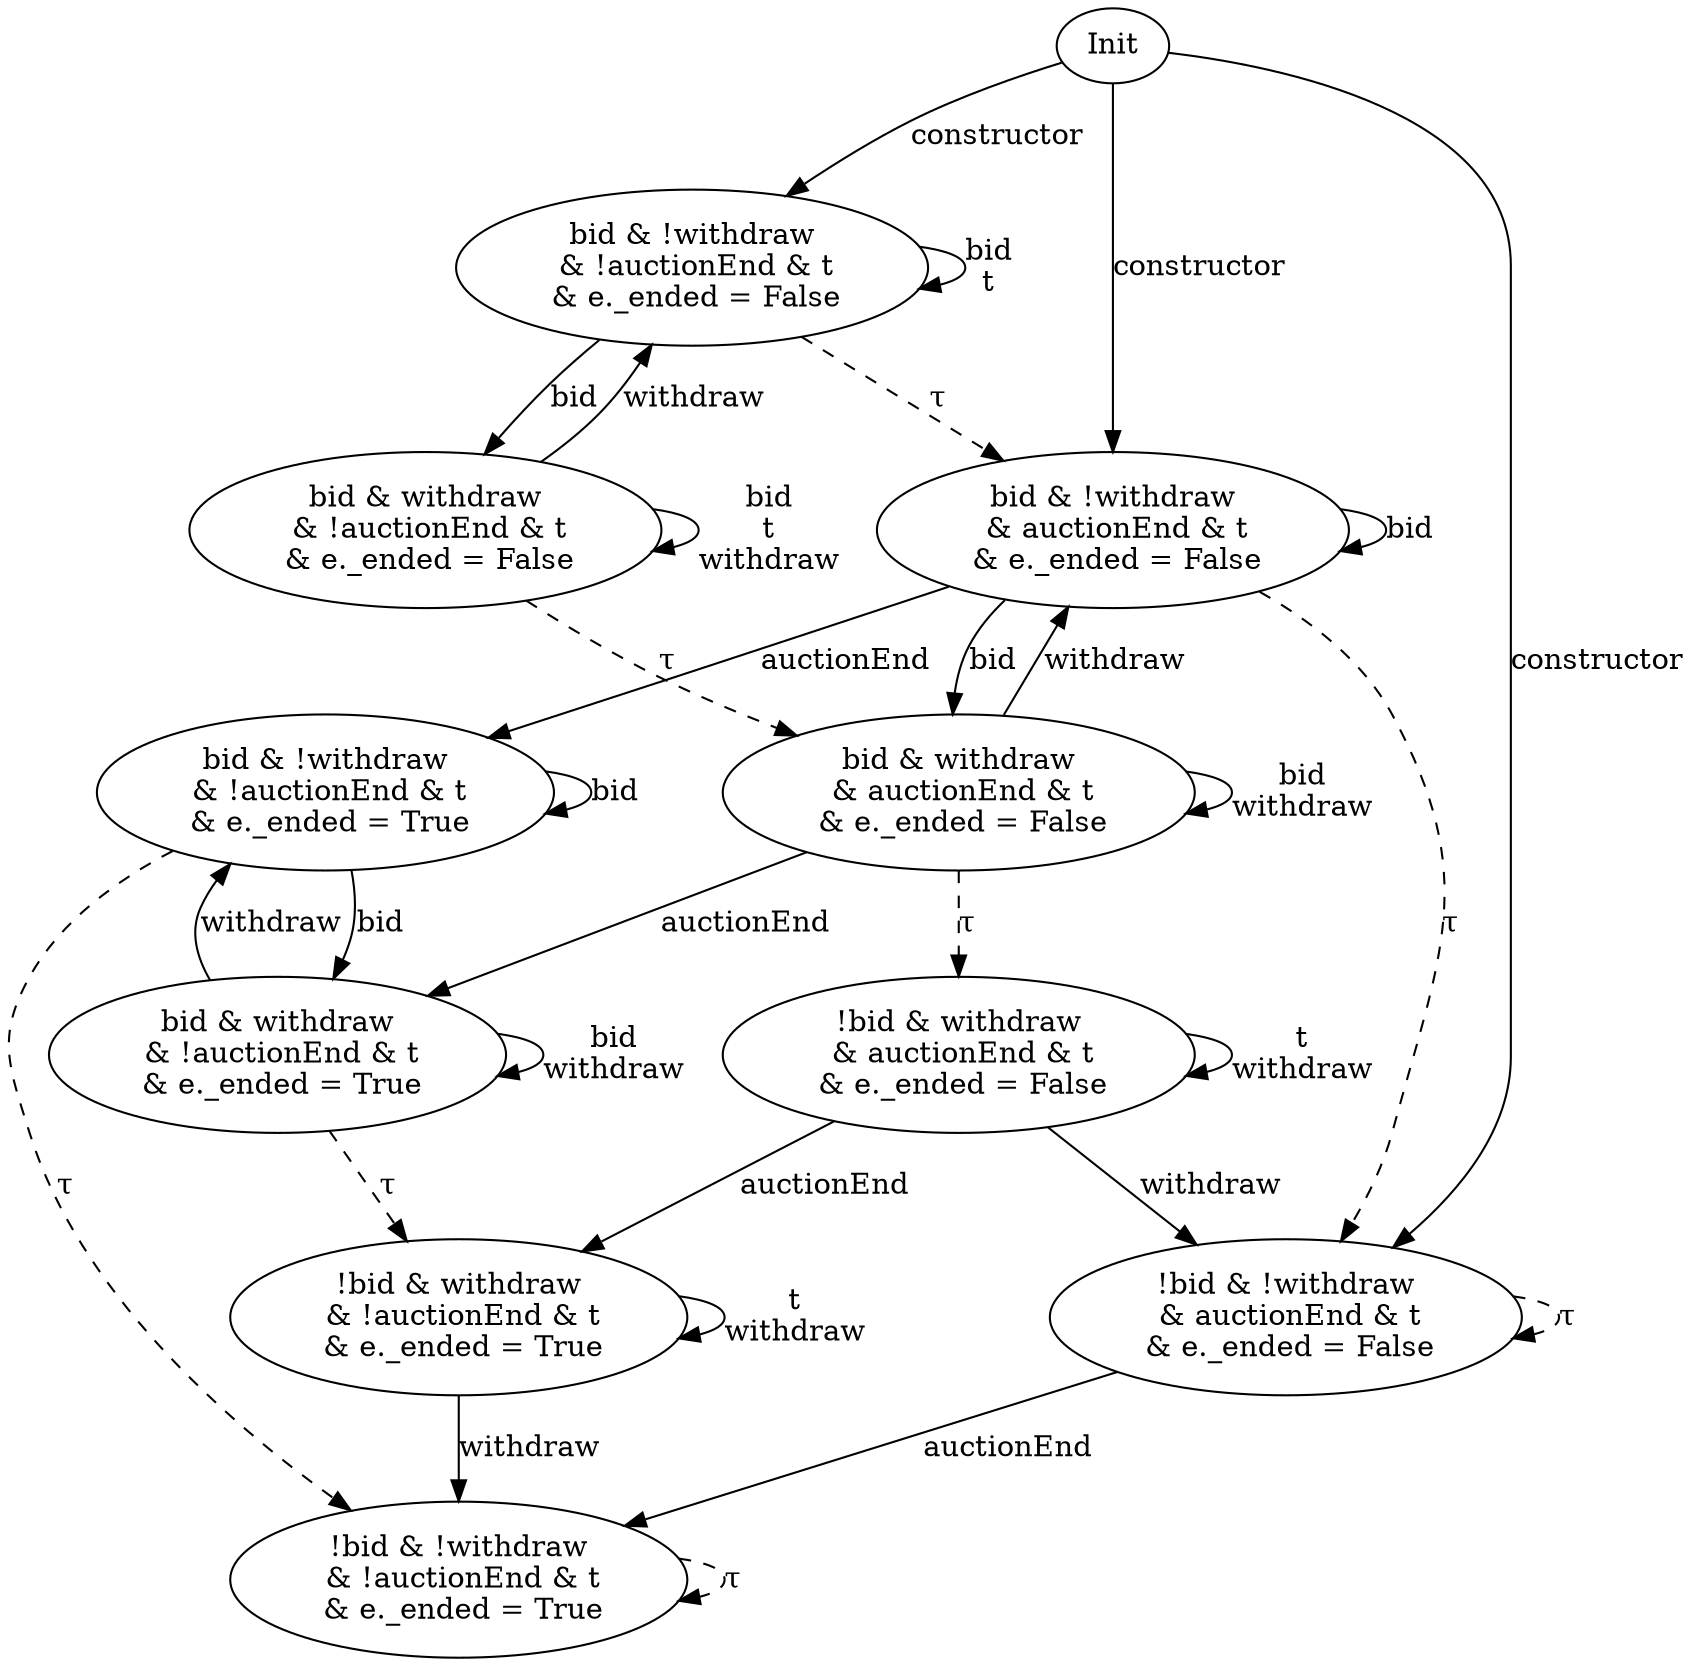 digraph {
S00 [label="Init"]
S04 [label="bid & withdraw\n & !auctionEnd & t\n & e._ended = True"]
S07 [label="!bid & withdraw\n & !auctionEnd & t\n & e._ended = True"]
S09 [label="bid & !withdraw\n & !auctionEnd & t\n & e._ended = True"]
S12 [label="!bid & !withdraw\n & !auctionEnd & t\n & e._ended = True"]
S17 [label="bid & withdraw\n & auctionEnd & t\n & e._ended = False"]
S18 [label="!bid & withdraw\n & auctionEnd & t\n & e._ended = False"]
S19 [label="bid & !withdraw\n & auctionEnd & t\n & e._ended = False"]
S20 [label="bid & withdraw\n & !auctionEnd & t\n & e._ended = False"]
S22 [label="!bid & !withdraw\n & auctionEnd & t\n & e._ended = False"]
S25 [label="bid & !withdraw\n & !auctionEnd & t\n & e._ended = False"]

S18->S22 [label="withdraw", style="", color="black"]
S22->S22 [label="τ", style="dashed", color="black"]
S07->S07 [label="t\nwithdraw", style="", color="black"]
S09->S09 [label="bid", style="", color="black"]
S17->S18 [label="τ", style="dashed", color="black"]
S07->S12 [label="withdraw", style="", color="black"]
S09->S04 [label="bid", style="", color="black"]
S17->S17 [label="bid\nwithdraw", style="", color="black"]
S25->S25 [label="bid\nt", style="", color="black"]
S00->S19 [label="constructor", style="", color="black"]
S04->S07 [label="τ", style="dashed", color="black"]
S25->S20 [label="bid", style="", color="black"]
S09->S12 [label="τ", style="dashed", color="black"]
S20->S20 [label="bid\nt\nwithdraw", style="", color="black"]
S20->S25 [label="withdraw", style="", color="black"]
S19->S19 [label="bid", style="", color="black"]
S04->S04 [label="bid\nwithdraw", style="", color="black"]
S12->S12 [label="τ", style="dashed", color="black"]
S19->S22 [label="τ", style="dashed", color="black"]
S25->S19 [label="τ", style="dashed", color="black"]
S18->S18 [label="t\nwithdraw", style="", color="black"]
S04->S09 [label="withdraw", style="", color="black"]
S20->S17 [label="τ", style="dashed", color="black"]
S17->S19 [label="withdraw", style="", color="black"]
S19->S17 [label="bid", style="", color="black"]
S17->S04 [label="auctionEnd", style="", color="black"]
S18->S07 [label="auctionEnd", style="", color="black"]
S22->S12 [label="auctionEnd", style="", color="black"]
S00->S22 [label="constructor", style="", color="black"]
S00->S25 [label="constructor", style="", color="black"]
S19->S09 [label="auctionEnd", style="", color="black"]
}